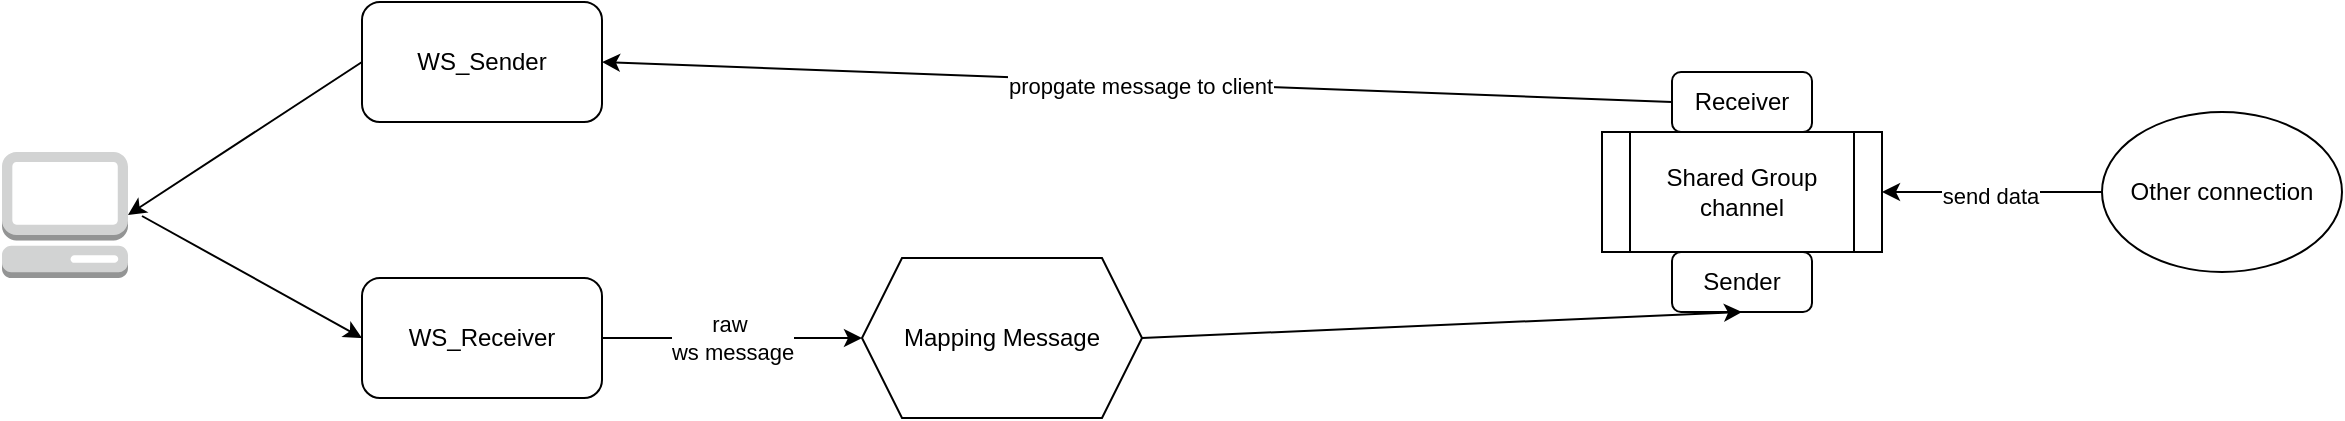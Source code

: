 <mxfile version="24.7.17">
  <diagram name="Page-1" id="OCOAhcU6iWzB0mGFEBKq">
    <mxGraphModel dx="2115" dy="805" grid="1" gridSize="10" guides="1" tooltips="1" connect="1" arrows="1" fold="1" page="1" pageScale="1" pageWidth="850" pageHeight="1100" math="0" shadow="0">
      <root>
        <mxCell id="0" />
        <mxCell id="1" parent="0" />
        <mxCell id="HN3X1WJZcgesYLYohcyn-1" value="WS_Sender" style="rounded=1;whiteSpace=wrap;html=1;" vertex="1" parent="1">
          <mxGeometry x="160" y="155" width="120" height="60" as="geometry" />
        </mxCell>
        <mxCell id="HN3X1WJZcgesYLYohcyn-2" value="WS_Receiver" style="rounded=1;whiteSpace=wrap;html=1;" vertex="1" parent="1">
          <mxGeometry x="160" y="293" width="120" height="60" as="geometry" />
        </mxCell>
        <mxCell id="HN3X1WJZcgesYLYohcyn-3" value="" style="outlineConnect=0;dashed=0;verticalLabelPosition=bottom;verticalAlign=top;align=center;html=1;shape=mxgraph.aws3.management_console;fillColor=#D2D3D3;gradientColor=none;" vertex="1" parent="1">
          <mxGeometry x="-20" y="230" width="63" height="63" as="geometry" />
        </mxCell>
        <mxCell id="HN3X1WJZcgesYLYohcyn-4" value="" style="endArrow=classic;html=1;rounded=0;entryX=0;entryY=0.5;entryDx=0;entryDy=0;" edge="1" parent="1" target="HN3X1WJZcgesYLYohcyn-2">
          <mxGeometry width="50" height="50" relative="1" as="geometry">
            <mxPoint x="50" y="262" as="sourcePoint" />
            <mxPoint x="160" y="170" as="targetPoint" />
          </mxGeometry>
        </mxCell>
        <mxCell id="HN3X1WJZcgesYLYohcyn-5" value="" style="endArrow=classic;html=1;rounded=0;exitX=0;exitY=0.5;exitDx=0;exitDy=0;entryX=1;entryY=0.5;entryDx=0;entryDy=0;entryPerimeter=0;" edge="1" parent="1" source="HN3X1WJZcgesYLYohcyn-1" target="HN3X1WJZcgesYLYohcyn-3">
          <mxGeometry width="50" height="50" relative="1" as="geometry">
            <mxPoint x="90" y="140" as="sourcePoint" />
            <mxPoint x="140" y="90" as="targetPoint" />
          </mxGeometry>
        </mxCell>
        <mxCell id="HN3X1WJZcgesYLYohcyn-7" value="Mapping Message" style="shape=hexagon;perimeter=hexagonPerimeter2;whiteSpace=wrap;html=1;fixedSize=1;" vertex="1" parent="1">
          <mxGeometry x="410" y="283" width="140" height="80" as="geometry" />
        </mxCell>
        <mxCell id="HN3X1WJZcgesYLYohcyn-9" value="raw&amp;nbsp;&lt;div&gt;ws message&lt;/div&gt;" style="endArrow=classic;html=1;rounded=0;exitX=1;exitY=0.5;exitDx=0;exitDy=0;entryX=0;entryY=0.5;entryDx=0;entryDy=0;" edge="1" parent="1" source="HN3X1WJZcgesYLYohcyn-2" target="HN3X1WJZcgesYLYohcyn-7">
          <mxGeometry width="50" height="50" relative="1" as="geometry">
            <mxPoint x="380" y="490" as="sourcePoint" />
            <mxPoint x="430" y="440" as="targetPoint" />
          </mxGeometry>
        </mxCell>
        <mxCell id="HN3X1WJZcgesYLYohcyn-19" value="" style="endArrow=classic;html=1;rounded=0;exitX=0;exitY=0.5;exitDx=0;exitDy=0;entryX=1;entryY=0.5;entryDx=0;entryDy=0;" edge="1" parent="1" source="HN3X1WJZcgesYLYohcyn-29" target="HN3X1WJZcgesYLYohcyn-1">
          <mxGeometry width="50" height="50" relative="1" as="geometry">
            <mxPoint x="450" y="170" as="sourcePoint" />
            <mxPoint x="500" y="120" as="targetPoint" />
          </mxGeometry>
        </mxCell>
        <mxCell id="HN3X1WJZcgesYLYohcyn-38" value="propgate message to client" style="edgeLabel;html=1;align=center;verticalAlign=middle;resizable=0;points=[];" vertex="1" connectable="0" parent="HN3X1WJZcgesYLYohcyn-19">
          <mxGeometry x="-0.006" y="2" relative="1" as="geometry">
            <mxPoint as="offset" />
          </mxGeometry>
        </mxCell>
        <mxCell id="HN3X1WJZcgesYLYohcyn-28" value="" style="group" vertex="1" connectable="0" parent="1">
          <mxGeometry x="780" y="190" width="140" height="120" as="geometry" />
        </mxCell>
        <mxCell id="HN3X1WJZcgesYLYohcyn-29" value="Receiver" style="rounded=1;whiteSpace=wrap;html=1;" vertex="1" parent="HN3X1WJZcgesYLYohcyn-28">
          <mxGeometry x="35" width="70" height="30" as="geometry" />
        </mxCell>
        <mxCell id="HN3X1WJZcgesYLYohcyn-30" value="Shared Group channel" style="shape=process;whiteSpace=wrap;html=1;backgroundOutline=1;" vertex="1" parent="HN3X1WJZcgesYLYohcyn-28">
          <mxGeometry y="30" width="140" height="60" as="geometry" />
        </mxCell>
        <mxCell id="HN3X1WJZcgesYLYohcyn-31" value="&lt;div&gt;Sender&lt;/div&gt;" style="rounded=1;whiteSpace=wrap;html=1;" vertex="1" parent="HN3X1WJZcgesYLYohcyn-28">
          <mxGeometry x="35" y="90" width="70" height="30" as="geometry" />
        </mxCell>
        <mxCell id="HN3X1WJZcgesYLYohcyn-33" style="edgeStyle=orthogonalEdgeStyle;rounded=0;orthogonalLoop=1;jettySize=auto;html=1;entryX=1;entryY=0.5;entryDx=0;entryDy=0;" edge="1" parent="1" source="HN3X1WJZcgesYLYohcyn-32" target="HN3X1WJZcgesYLYohcyn-30">
          <mxGeometry relative="1" as="geometry">
            <mxPoint x="800" y="90" as="targetPoint" />
          </mxGeometry>
        </mxCell>
        <mxCell id="HN3X1WJZcgesYLYohcyn-37" value="send data" style="edgeLabel;html=1;align=center;verticalAlign=middle;resizable=0;points=[];" vertex="1" connectable="0" parent="HN3X1WJZcgesYLYohcyn-33">
          <mxGeometry x="0.018" y="2" relative="1" as="geometry">
            <mxPoint as="offset" />
          </mxGeometry>
        </mxCell>
        <mxCell id="HN3X1WJZcgesYLYohcyn-32" value="Other connection" style="ellipse;whiteSpace=wrap;html=1;" vertex="1" parent="1">
          <mxGeometry x="1030" y="210" width="120" height="80" as="geometry" />
        </mxCell>
        <mxCell id="HN3X1WJZcgesYLYohcyn-36" value="" style="endArrow=classic;html=1;rounded=0;exitX=1;exitY=0.5;exitDx=0;exitDy=0;entryX=0.5;entryY=1;entryDx=0;entryDy=0;" edge="1" parent="1" source="HN3X1WJZcgesYLYohcyn-7" target="HN3X1WJZcgesYLYohcyn-31">
          <mxGeometry width="50" height="50" relative="1" as="geometry">
            <mxPoint x="690" y="460" as="sourcePoint" />
            <mxPoint x="740" y="410" as="targetPoint" />
          </mxGeometry>
        </mxCell>
      </root>
    </mxGraphModel>
  </diagram>
</mxfile>
